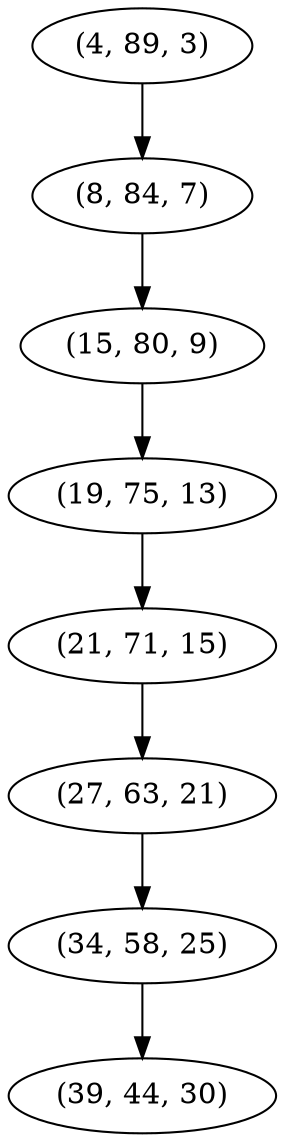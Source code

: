 digraph tree {
    "(4, 89, 3)";
    "(8, 84, 7)";
    "(15, 80, 9)";
    "(19, 75, 13)";
    "(21, 71, 15)";
    "(27, 63, 21)";
    "(34, 58, 25)";
    "(39, 44, 30)";
    "(4, 89, 3)" -> "(8, 84, 7)";
    "(8, 84, 7)" -> "(15, 80, 9)";
    "(15, 80, 9)" -> "(19, 75, 13)";
    "(19, 75, 13)" -> "(21, 71, 15)";
    "(21, 71, 15)" -> "(27, 63, 21)";
    "(27, 63, 21)" -> "(34, 58, 25)";
    "(34, 58, 25)" -> "(39, 44, 30)";
}
